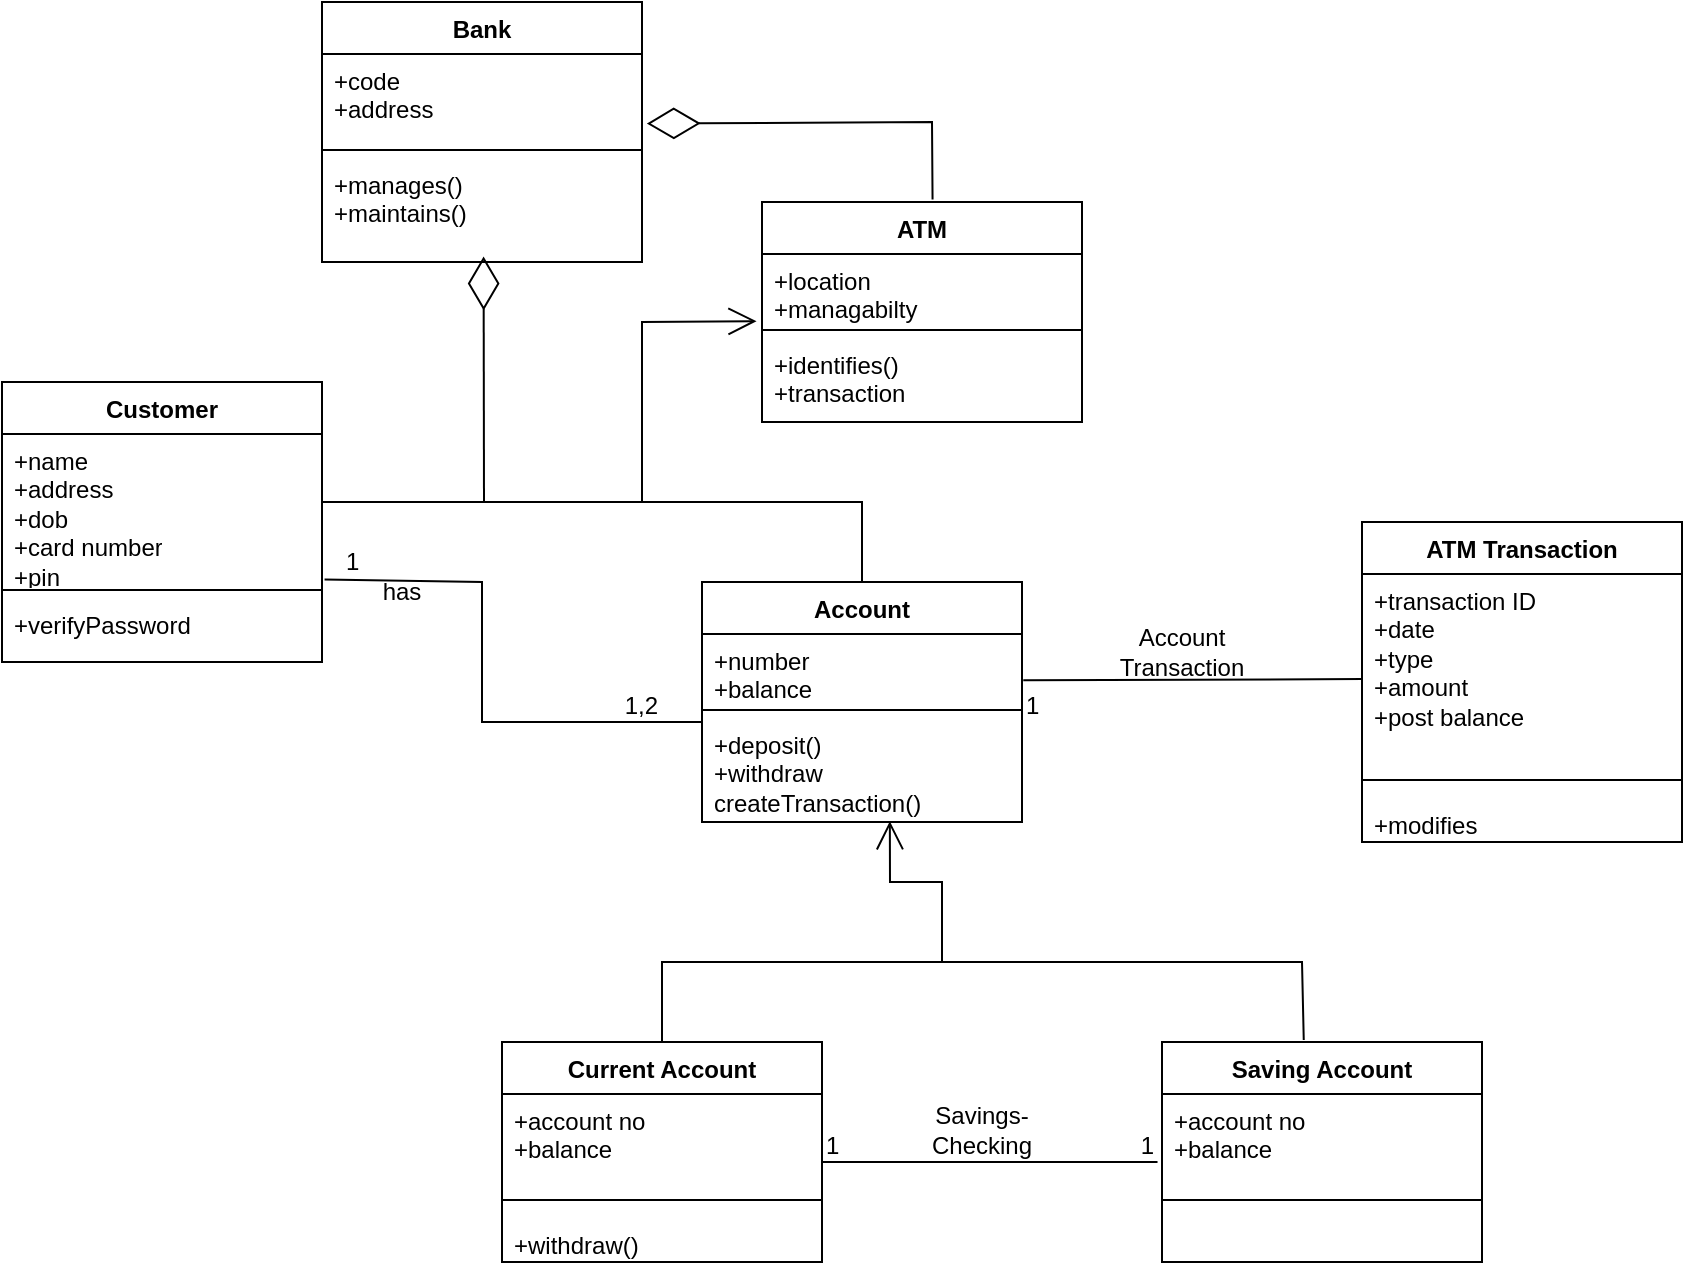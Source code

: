 <mxfile version="28.1.0">
  <diagram name="Page-1" id="JDQV7JlKgYoITzz3pqc2">
    <mxGraphModel dx="1057" dy="583" grid="1" gridSize="10" guides="1" tooltips="1" connect="1" arrows="1" fold="1" page="1" pageScale="1" pageWidth="850" pageHeight="1100" math="0" shadow="0">
      <root>
        <mxCell id="0" />
        <mxCell id="1" parent="0" />
        <mxCell id="pr6j3aNBwpCI1W8KptXL-4" value="Bank" style="swimlane;fontStyle=1;align=center;verticalAlign=top;childLayout=stackLayout;horizontal=1;startSize=26;horizontalStack=0;resizeParent=1;resizeParentMax=0;resizeLast=0;collapsible=1;marginBottom=0;whiteSpace=wrap;html=1;" vertex="1" parent="1">
          <mxGeometry x="190" y="40" width="160" height="130" as="geometry" />
        </mxCell>
        <mxCell id="pr6j3aNBwpCI1W8KptXL-5" value="+code&lt;div&gt;+address&lt;/div&gt;" style="text;strokeColor=none;fillColor=none;align=left;verticalAlign=top;spacingLeft=4;spacingRight=4;overflow=hidden;rotatable=0;points=[[0,0.5],[1,0.5]];portConstraint=eastwest;whiteSpace=wrap;html=1;" vertex="1" parent="pr6j3aNBwpCI1W8KptXL-4">
          <mxGeometry y="26" width="160" height="44" as="geometry" />
        </mxCell>
        <mxCell id="pr6j3aNBwpCI1W8KptXL-6" value="" style="line;strokeWidth=1;fillColor=none;align=left;verticalAlign=middle;spacingTop=-1;spacingLeft=3;spacingRight=3;rotatable=0;labelPosition=right;points=[];portConstraint=eastwest;strokeColor=inherit;" vertex="1" parent="pr6j3aNBwpCI1W8KptXL-4">
          <mxGeometry y="70" width="160" height="8" as="geometry" />
        </mxCell>
        <mxCell id="pr6j3aNBwpCI1W8KptXL-7" value="+manages()&lt;div&gt;+maintains()&lt;/div&gt;" style="text;strokeColor=none;fillColor=none;align=left;verticalAlign=top;spacingLeft=4;spacingRight=4;overflow=hidden;rotatable=0;points=[[0,0.5],[1,0.5]];portConstraint=eastwest;whiteSpace=wrap;html=1;" vertex="1" parent="pr6j3aNBwpCI1W8KptXL-4">
          <mxGeometry y="78" width="160" height="52" as="geometry" />
        </mxCell>
        <mxCell id="pr6j3aNBwpCI1W8KptXL-9" value="Customer" style="swimlane;fontStyle=1;align=center;verticalAlign=top;childLayout=stackLayout;horizontal=1;startSize=26;horizontalStack=0;resizeParent=1;resizeParentMax=0;resizeLast=0;collapsible=1;marginBottom=0;whiteSpace=wrap;html=1;" vertex="1" parent="1">
          <mxGeometry x="30" y="230" width="160" height="140" as="geometry" />
        </mxCell>
        <mxCell id="pr6j3aNBwpCI1W8KptXL-10" value="+name&lt;div&gt;+address&lt;/div&gt;&lt;div&gt;+dob&lt;/div&gt;&lt;div&gt;+card number&lt;/div&gt;&lt;div&gt;+pin&lt;/div&gt;" style="text;strokeColor=none;fillColor=none;align=left;verticalAlign=top;spacingLeft=4;spacingRight=4;overflow=hidden;rotatable=0;points=[[0,0.5],[1,0.5]];portConstraint=eastwest;whiteSpace=wrap;html=1;" vertex="1" parent="pr6j3aNBwpCI1W8KptXL-9">
          <mxGeometry y="26" width="160" height="74" as="geometry" />
        </mxCell>
        <mxCell id="pr6j3aNBwpCI1W8KptXL-11" value="" style="line;strokeWidth=1;fillColor=none;align=left;verticalAlign=middle;spacingTop=-1;spacingLeft=3;spacingRight=3;rotatable=0;labelPosition=right;points=[];portConstraint=eastwest;strokeColor=inherit;" vertex="1" parent="pr6j3aNBwpCI1W8KptXL-9">
          <mxGeometry y="100" width="160" height="8" as="geometry" />
        </mxCell>
        <mxCell id="pr6j3aNBwpCI1W8KptXL-12" value="+verifyPassword" style="text;strokeColor=none;fillColor=none;align=left;verticalAlign=top;spacingLeft=4;spacingRight=4;overflow=hidden;rotatable=0;points=[[0,0.5],[1,0.5]];portConstraint=eastwest;whiteSpace=wrap;html=1;" vertex="1" parent="pr6j3aNBwpCI1W8KptXL-9">
          <mxGeometry y="108" width="160" height="32" as="geometry" />
        </mxCell>
        <mxCell id="pr6j3aNBwpCI1W8KptXL-17" value="ATM" style="swimlane;fontStyle=1;align=center;verticalAlign=top;childLayout=stackLayout;horizontal=1;startSize=26;horizontalStack=0;resizeParent=1;resizeParentMax=0;resizeLast=0;collapsible=1;marginBottom=0;whiteSpace=wrap;html=1;" vertex="1" parent="1">
          <mxGeometry x="410" y="140" width="160" height="110" as="geometry" />
        </mxCell>
        <mxCell id="pr6j3aNBwpCI1W8KptXL-18" value="+location&lt;div&gt;+managabilty&lt;/div&gt;" style="text;strokeColor=none;fillColor=none;align=left;verticalAlign=top;spacingLeft=4;spacingRight=4;overflow=hidden;rotatable=0;points=[[0,0.5],[1,0.5]];portConstraint=eastwest;whiteSpace=wrap;html=1;" vertex="1" parent="pr6j3aNBwpCI1W8KptXL-17">
          <mxGeometry y="26" width="160" height="34" as="geometry" />
        </mxCell>
        <mxCell id="pr6j3aNBwpCI1W8KptXL-19" value="" style="line;strokeWidth=1;fillColor=none;align=left;verticalAlign=middle;spacingTop=-1;spacingLeft=3;spacingRight=3;rotatable=0;labelPosition=right;points=[];portConstraint=eastwest;strokeColor=inherit;" vertex="1" parent="pr6j3aNBwpCI1W8KptXL-17">
          <mxGeometry y="60" width="160" height="8" as="geometry" />
        </mxCell>
        <mxCell id="pr6j3aNBwpCI1W8KptXL-20" value="+identifies()&lt;div&gt;+transaction&lt;/div&gt;" style="text;strokeColor=none;fillColor=none;align=left;verticalAlign=top;spacingLeft=4;spacingRight=4;overflow=hidden;rotatable=0;points=[[0,0.5],[1,0.5]];portConstraint=eastwest;whiteSpace=wrap;html=1;" vertex="1" parent="pr6j3aNBwpCI1W8KptXL-17">
          <mxGeometry y="68" width="160" height="42" as="geometry" />
        </mxCell>
        <mxCell id="pr6j3aNBwpCI1W8KptXL-39" value="" style="endArrow=diamondThin;endFill=0;endSize=24;html=1;rounded=0;exitX=0.533;exitY=-0.011;exitDx=0;exitDy=0;exitPerimeter=0;entryX=1.015;entryY=0.791;entryDx=0;entryDy=0;entryPerimeter=0;" edge="1" parent="1" source="pr6j3aNBwpCI1W8KptXL-17" target="pr6j3aNBwpCI1W8KptXL-5">
          <mxGeometry width="160" relative="1" as="geometry">
            <mxPoint x="390" y="60" as="sourcePoint" />
            <mxPoint x="360" y="100" as="targetPoint" />
            <Array as="points">
              <mxPoint x="495" y="100" />
            </Array>
          </mxGeometry>
        </mxCell>
        <mxCell id="pr6j3aNBwpCI1W8KptXL-44" value="" style="endArrow=diamondThin;endFill=0;endSize=24;html=1;rounded=0;entryX=0.505;entryY=0.948;entryDx=0;entryDy=0;entryPerimeter=0;" edge="1" parent="1" target="pr6j3aNBwpCI1W8KptXL-7">
          <mxGeometry width="160" relative="1" as="geometry">
            <mxPoint x="271" y="290" as="sourcePoint" />
            <mxPoint x="370" y="280" as="targetPoint" />
          </mxGeometry>
        </mxCell>
        <mxCell id="pr6j3aNBwpCI1W8KptXL-47" value="" style="endArrow=open;endFill=1;endSize=12;html=1;rounded=0;entryX=-0.017;entryY=0.988;entryDx=0;entryDy=0;entryPerimeter=0;" edge="1" parent="1" target="pr6j3aNBwpCI1W8KptXL-18">
          <mxGeometry width="160" relative="1" as="geometry">
            <mxPoint x="190" y="290" as="sourcePoint" />
            <mxPoint x="350" y="290" as="targetPoint" />
            <Array as="points">
              <mxPoint x="350" y="290" />
              <mxPoint x="350" y="200" />
            </Array>
          </mxGeometry>
        </mxCell>
        <mxCell id="pr6j3aNBwpCI1W8KptXL-52" value="Account" style="swimlane;fontStyle=1;align=center;verticalAlign=top;childLayout=stackLayout;horizontal=1;startSize=26;horizontalStack=0;resizeParent=1;resizeParentMax=0;resizeLast=0;collapsible=1;marginBottom=0;whiteSpace=wrap;html=1;" vertex="1" parent="1">
          <mxGeometry x="380" y="330" width="160" height="120" as="geometry" />
        </mxCell>
        <mxCell id="pr6j3aNBwpCI1W8KptXL-53" value="+number&lt;div&gt;+balance&lt;/div&gt;" style="text;strokeColor=none;fillColor=none;align=left;verticalAlign=top;spacingLeft=4;spacingRight=4;overflow=hidden;rotatable=0;points=[[0,0.5],[1,0.5]];portConstraint=eastwest;whiteSpace=wrap;html=1;" vertex="1" parent="pr6j3aNBwpCI1W8KptXL-52">
          <mxGeometry y="26" width="160" height="34" as="geometry" />
        </mxCell>
        <mxCell id="pr6j3aNBwpCI1W8KptXL-54" value="" style="line;strokeWidth=1;fillColor=none;align=left;verticalAlign=middle;spacingTop=-1;spacingLeft=3;spacingRight=3;rotatable=0;labelPosition=right;points=[];portConstraint=eastwest;strokeColor=inherit;" vertex="1" parent="pr6j3aNBwpCI1W8KptXL-52">
          <mxGeometry y="60" width="160" height="8" as="geometry" />
        </mxCell>
        <mxCell id="pr6j3aNBwpCI1W8KptXL-55" value="+deposit()&lt;div&gt;+withdraw&lt;/div&gt;&lt;div&gt;createTransaction()&lt;/div&gt;" style="text;strokeColor=none;fillColor=none;align=left;verticalAlign=top;spacingLeft=4;spacingRight=4;overflow=hidden;rotatable=0;points=[[0,0.5],[1,0.5]];portConstraint=eastwest;whiteSpace=wrap;html=1;" vertex="1" parent="pr6j3aNBwpCI1W8KptXL-52">
          <mxGeometry y="68" width="160" height="52" as="geometry" />
        </mxCell>
        <mxCell id="pr6j3aNBwpCI1W8KptXL-65" value="" style="endArrow=none;html=1;rounded=0;entryX=0.5;entryY=0;entryDx=0;entryDy=0;" edge="1" parent="1" target="pr6j3aNBwpCI1W8KptXL-52">
          <mxGeometry relative="1" as="geometry">
            <mxPoint x="350" y="290" as="sourcePoint" />
            <mxPoint x="510" y="290" as="targetPoint" />
            <Array as="points">
              <mxPoint x="460" y="290" />
            </Array>
          </mxGeometry>
        </mxCell>
        <mxCell id="pr6j3aNBwpCI1W8KptXL-66" value="ATM Transaction" style="swimlane;fontStyle=1;align=center;verticalAlign=top;childLayout=stackLayout;horizontal=1;startSize=26;horizontalStack=0;resizeParent=1;resizeParentMax=0;resizeLast=0;collapsible=1;marginBottom=0;whiteSpace=wrap;html=1;" vertex="1" parent="1">
          <mxGeometry x="710" y="300" width="160" height="160" as="geometry" />
        </mxCell>
        <mxCell id="pr6j3aNBwpCI1W8KptXL-67" value="+transaction ID&lt;div&gt;+date&lt;/div&gt;&lt;div&gt;+type&lt;/div&gt;&lt;div&gt;+amount&lt;/div&gt;&lt;div&gt;+post balance&lt;/div&gt;" style="text;strokeColor=none;fillColor=none;align=left;verticalAlign=top;spacingLeft=4;spacingRight=4;overflow=hidden;rotatable=0;points=[[0,0.5],[1,0.5]];portConstraint=eastwest;whiteSpace=wrap;html=1;" vertex="1" parent="pr6j3aNBwpCI1W8KptXL-66">
          <mxGeometry y="26" width="160" height="94" as="geometry" />
        </mxCell>
        <mxCell id="pr6j3aNBwpCI1W8KptXL-68" value="" style="line;strokeWidth=1;fillColor=none;align=left;verticalAlign=middle;spacingTop=-1;spacingLeft=3;spacingRight=3;rotatable=0;labelPosition=right;points=[];portConstraint=eastwest;strokeColor=inherit;" vertex="1" parent="pr6j3aNBwpCI1W8KptXL-66">
          <mxGeometry y="120" width="160" height="18" as="geometry" />
        </mxCell>
        <mxCell id="pr6j3aNBwpCI1W8KptXL-69" value="+modifies" style="text;strokeColor=none;fillColor=none;align=left;verticalAlign=top;spacingLeft=4;spacingRight=4;overflow=hidden;rotatable=0;points=[[0,0.5],[1,0.5]];portConstraint=eastwest;whiteSpace=wrap;html=1;" vertex="1" parent="pr6j3aNBwpCI1W8KptXL-66">
          <mxGeometry y="138" width="160" height="22" as="geometry" />
        </mxCell>
        <mxCell id="pr6j3aNBwpCI1W8KptXL-71" value="" style="endArrow=none;html=1;rounded=0;exitX=1.004;exitY=0.679;exitDx=0;exitDy=0;exitPerimeter=0;entryX=0.002;entryY=0.559;entryDx=0;entryDy=0;entryPerimeter=0;" edge="1" parent="1" source="pr6j3aNBwpCI1W8KptXL-53" target="pr6j3aNBwpCI1W8KptXL-67">
          <mxGeometry relative="1" as="geometry">
            <mxPoint x="550" y="390" as="sourcePoint" />
            <mxPoint x="610" y="379.74" as="targetPoint" />
          </mxGeometry>
        </mxCell>
        <mxCell id="pr6j3aNBwpCI1W8KptXL-72" value="Account Transaction" style="text;html=1;align=center;verticalAlign=middle;whiteSpace=wrap;rounded=0;" vertex="1" parent="1">
          <mxGeometry x="590" y="350" width="60" height="30" as="geometry" />
        </mxCell>
        <mxCell id="pr6j3aNBwpCI1W8KptXL-80" value="Current Account" style="swimlane;fontStyle=1;align=center;verticalAlign=top;childLayout=stackLayout;horizontal=1;startSize=26;horizontalStack=0;resizeParent=1;resizeParentMax=0;resizeLast=0;collapsible=1;marginBottom=0;whiteSpace=wrap;html=1;" vertex="1" parent="1">
          <mxGeometry x="280" y="560" width="160" height="110" as="geometry" />
        </mxCell>
        <mxCell id="pr6j3aNBwpCI1W8KptXL-81" value="+account no&lt;br&gt;+balance" style="text;strokeColor=none;fillColor=none;align=left;verticalAlign=top;spacingLeft=4;spacingRight=4;overflow=hidden;rotatable=0;points=[[0,0.5],[1,0.5]];portConstraint=eastwest;whiteSpace=wrap;html=1;" vertex="1" parent="pr6j3aNBwpCI1W8KptXL-80">
          <mxGeometry y="26" width="160" height="44" as="geometry" />
        </mxCell>
        <mxCell id="pr6j3aNBwpCI1W8KptXL-82" value="" style="line;strokeWidth=1;fillColor=none;align=left;verticalAlign=middle;spacingTop=-1;spacingLeft=3;spacingRight=3;rotatable=0;labelPosition=right;points=[];portConstraint=eastwest;strokeColor=inherit;" vertex="1" parent="pr6j3aNBwpCI1W8KptXL-80">
          <mxGeometry y="70" width="160" height="18" as="geometry" />
        </mxCell>
        <mxCell id="pr6j3aNBwpCI1W8KptXL-83" value="+withdraw()" style="text;strokeColor=none;fillColor=none;align=left;verticalAlign=top;spacingLeft=4;spacingRight=4;overflow=hidden;rotatable=0;points=[[0,0.5],[1,0.5]];portConstraint=eastwest;whiteSpace=wrap;html=1;" vertex="1" parent="pr6j3aNBwpCI1W8KptXL-80">
          <mxGeometry y="88" width="160" height="22" as="geometry" />
        </mxCell>
        <mxCell id="pr6j3aNBwpCI1W8KptXL-89" value="Saving Account" style="swimlane;fontStyle=1;align=center;verticalAlign=top;childLayout=stackLayout;horizontal=1;startSize=26;horizontalStack=0;resizeParent=1;resizeParentMax=0;resizeLast=0;collapsible=1;marginBottom=0;whiteSpace=wrap;html=1;" vertex="1" parent="1">
          <mxGeometry x="610" y="560" width="160" height="110" as="geometry" />
        </mxCell>
        <mxCell id="pr6j3aNBwpCI1W8KptXL-90" value="+account no&lt;br&gt;+balance" style="text;strokeColor=none;fillColor=none;align=left;verticalAlign=top;spacingLeft=4;spacingRight=4;overflow=hidden;rotatable=0;points=[[0,0.5],[1,0.5]];portConstraint=eastwest;whiteSpace=wrap;html=1;" vertex="1" parent="pr6j3aNBwpCI1W8KptXL-89">
          <mxGeometry y="26" width="160" height="44" as="geometry" />
        </mxCell>
        <mxCell id="pr6j3aNBwpCI1W8KptXL-91" value="&#xa;" style="line;strokeWidth=1;fillColor=none;align=left;verticalAlign=middle;spacingTop=-1;spacingLeft=3;spacingRight=3;rotatable=0;labelPosition=right;points=[];portConstraint=eastwest;strokeColor=inherit;" vertex="1" parent="pr6j3aNBwpCI1W8KptXL-89">
          <mxGeometry y="70" width="160" height="18" as="geometry" />
        </mxCell>
        <mxCell id="pr6j3aNBwpCI1W8KptXL-109" value="&lt;div&gt;&lt;br&gt;&lt;/div&gt;" style="text;strokeColor=none;fillColor=none;align=left;verticalAlign=top;spacingLeft=4;spacingRight=4;overflow=hidden;rotatable=0;points=[[0,0.5],[1,0.5]];portConstraint=eastwest;whiteSpace=wrap;html=1;" vertex="1" parent="pr6j3aNBwpCI1W8KptXL-89">
          <mxGeometry y="88" width="160" height="22" as="geometry" />
        </mxCell>
        <mxCell id="pr6j3aNBwpCI1W8KptXL-93" value="" style="endArrow=none;html=1;rounded=0;entryX=-0.014;entryY=0.774;entryDx=0;entryDy=0;entryPerimeter=0;" edge="1" parent="1" target="pr6j3aNBwpCI1W8KptXL-90">
          <mxGeometry relative="1" as="geometry">
            <mxPoint x="440" y="620" as="sourcePoint" />
            <mxPoint x="600" y="620" as="targetPoint" />
          </mxGeometry>
        </mxCell>
        <mxCell id="pr6j3aNBwpCI1W8KptXL-94" value="1" style="resizable=0;html=1;whiteSpace=wrap;align=left;verticalAlign=bottom;" connectable="0" vertex="1" parent="pr6j3aNBwpCI1W8KptXL-93">
          <mxGeometry x="-1" relative="1" as="geometry" />
        </mxCell>
        <mxCell id="pr6j3aNBwpCI1W8KptXL-95" value="1" style="resizable=0;html=1;whiteSpace=wrap;align=right;verticalAlign=bottom;" connectable="0" vertex="1" parent="pr6j3aNBwpCI1W8KptXL-93">
          <mxGeometry x="1" relative="1" as="geometry" />
        </mxCell>
        <mxCell id="pr6j3aNBwpCI1W8KptXL-96" value="Savings-Checking" style="text;html=1;align=center;verticalAlign=middle;whiteSpace=wrap;rounded=0;" vertex="1" parent="1">
          <mxGeometry x="490" y="589" width="60" height="30" as="geometry" />
        </mxCell>
        <mxCell id="pr6j3aNBwpCI1W8KptXL-98" value="" style="endArrow=none;html=1;rounded=0;exitX=0.5;exitY=0;exitDx=0;exitDy=0;entryX=0.443;entryY=-0.009;entryDx=0;entryDy=0;entryPerimeter=0;" edge="1" parent="1" source="pr6j3aNBwpCI1W8KptXL-80" target="pr6j3aNBwpCI1W8KptXL-89">
          <mxGeometry relative="1" as="geometry">
            <mxPoint x="425" y="520" as="sourcePoint" />
            <mxPoint x="585" y="520" as="targetPoint" />
            <Array as="points">
              <mxPoint x="360" y="520" />
              <mxPoint x="680" y="520" />
            </Array>
          </mxGeometry>
        </mxCell>
        <mxCell id="pr6j3aNBwpCI1W8KptXL-103" value="" style="endArrow=open;endFill=1;endSize=12;html=1;rounded=0;entryX=0.587;entryY=0.992;entryDx=0;entryDy=0;entryPerimeter=0;" edge="1" parent="1" target="pr6j3aNBwpCI1W8KptXL-55">
          <mxGeometry width="160" relative="1" as="geometry">
            <mxPoint x="500" y="520" as="sourcePoint" />
            <mxPoint x="590" y="480" as="targetPoint" />
            <Array as="points">
              <mxPoint x="500" y="480" />
              <mxPoint x="474" y="480" />
            </Array>
          </mxGeometry>
        </mxCell>
        <mxCell id="pr6j3aNBwpCI1W8KptXL-104" value="" style="endArrow=none;html=1;rounded=0;entryX=-0.014;entryY=0.774;entryDx=0;entryDy=0;entryPerimeter=0;exitX=1.008;exitY=0.983;exitDx=0;exitDy=0;exitPerimeter=0;" edge="1" parent="1" source="pr6j3aNBwpCI1W8KptXL-10">
          <mxGeometry relative="1" as="geometry">
            <mxPoint x="212" y="400" as="sourcePoint" />
            <mxPoint x="380" y="400" as="targetPoint" />
            <Array as="points">
              <mxPoint x="270" y="330" />
              <mxPoint x="270" y="400" />
            </Array>
          </mxGeometry>
        </mxCell>
        <mxCell id="pr6j3aNBwpCI1W8KptXL-106" value="1,2" style="resizable=0;html=1;whiteSpace=wrap;align=right;verticalAlign=bottom;" connectable="0" vertex="1" parent="pr6j3aNBwpCI1W8KptXL-104">
          <mxGeometry x="1" relative="1" as="geometry">
            <mxPoint x="-20" as="offset" />
          </mxGeometry>
        </mxCell>
        <mxCell id="pr6j3aNBwpCI1W8KptXL-107" value="1" style="resizable=0;html=1;whiteSpace=wrap;align=left;verticalAlign=bottom;" connectable="0" vertex="1" parent="pr6j3aNBwpCI1W8KptXL-104">
          <mxGeometry x="-1" relative="1" as="geometry">
            <mxPoint x="9" as="offset" />
          </mxGeometry>
        </mxCell>
        <mxCell id="pr6j3aNBwpCI1W8KptXL-108" value="has" style="text;html=1;align=center;verticalAlign=middle;whiteSpace=wrap;rounded=0;" vertex="1" parent="1">
          <mxGeometry x="200" y="320" width="60" height="30" as="geometry" />
        </mxCell>
        <mxCell id="pr6j3aNBwpCI1W8KptXL-110" value="1" style="resizable=0;html=1;whiteSpace=wrap;align=left;verticalAlign=bottom;" connectable="0" vertex="1" parent="1">
          <mxGeometry x="540" y="400" as="geometry" />
        </mxCell>
      </root>
    </mxGraphModel>
  </diagram>
</mxfile>

